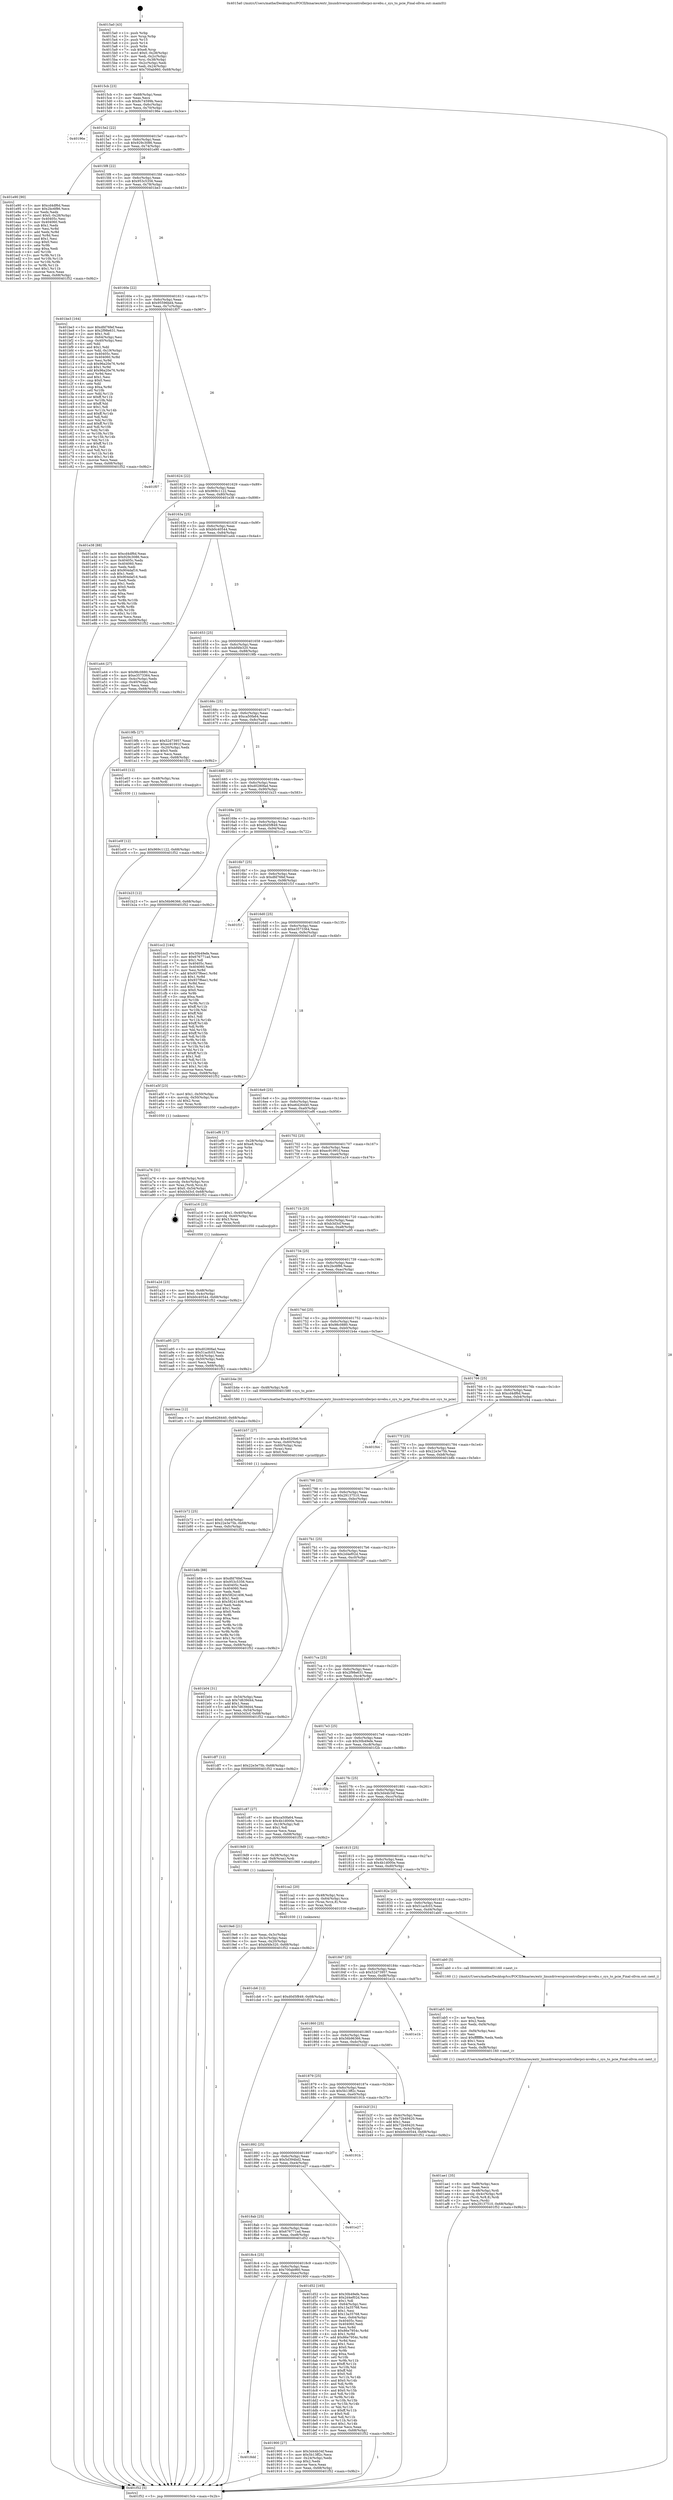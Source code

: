 digraph "0x4015a0" {
  label = "0x4015a0 (/mnt/c/Users/mathe/Desktop/tcc/POCII/binaries/extr_linuxdriverspcicontrollerpci-mvebu.c_sys_to_pcie_Final-ollvm.out::main(0))"
  labelloc = "t"
  node[shape=record]

  Entry [label="",width=0.3,height=0.3,shape=circle,fillcolor=black,style=filled]
  "0x4015cb" [label="{
     0x4015cb [23]\l
     | [instrs]\l
     &nbsp;&nbsp;0x4015cb \<+3\>: mov -0x68(%rbp),%eax\l
     &nbsp;&nbsp;0x4015ce \<+2\>: mov %eax,%ecx\l
     &nbsp;&nbsp;0x4015d0 \<+6\>: sub $0x8c74599b,%ecx\l
     &nbsp;&nbsp;0x4015d6 \<+3\>: mov %eax,-0x6c(%rbp)\l
     &nbsp;&nbsp;0x4015d9 \<+3\>: mov %ecx,-0x70(%rbp)\l
     &nbsp;&nbsp;0x4015dc \<+6\>: je 000000000040196e \<main+0x3ce\>\l
  }"]
  "0x40196e" [label="{
     0x40196e\l
  }", style=dashed]
  "0x4015e2" [label="{
     0x4015e2 [22]\l
     | [instrs]\l
     &nbsp;&nbsp;0x4015e2 \<+5\>: jmp 00000000004015e7 \<main+0x47\>\l
     &nbsp;&nbsp;0x4015e7 \<+3\>: mov -0x6c(%rbp),%eax\l
     &nbsp;&nbsp;0x4015ea \<+5\>: sub $0x929c3086,%eax\l
     &nbsp;&nbsp;0x4015ef \<+3\>: mov %eax,-0x74(%rbp)\l
     &nbsp;&nbsp;0x4015f2 \<+6\>: je 0000000000401e90 \<main+0x8f0\>\l
  }"]
  Exit [label="",width=0.3,height=0.3,shape=circle,fillcolor=black,style=filled,peripheries=2]
  "0x401e90" [label="{
     0x401e90 [90]\l
     | [instrs]\l
     &nbsp;&nbsp;0x401e90 \<+5\>: mov $0xcd4df6d,%eax\l
     &nbsp;&nbsp;0x401e95 \<+5\>: mov $0x2bc6f86,%ecx\l
     &nbsp;&nbsp;0x401e9a \<+2\>: xor %edx,%edx\l
     &nbsp;&nbsp;0x401e9c \<+7\>: movl $0x0,-0x28(%rbp)\l
     &nbsp;&nbsp;0x401ea3 \<+7\>: mov 0x40405c,%esi\l
     &nbsp;&nbsp;0x401eaa \<+7\>: mov 0x404060,%edi\l
     &nbsp;&nbsp;0x401eb1 \<+3\>: sub $0x1,%edx\l
     &nbsp;&nbsp;0x401eb4 \<+3\>: mov %esi,%r8d\l
     &nbsp;&nbsp;0x401eb7 \<+3\>: add %edx,%r8d\l
     &nbsp;&nbsp;0x401eba \<+4\>: imul %r8d,%esi\l
     &nbsp;&nbsp;0x401ebe \<+3\>: and $0x1,%esi\l
     &nbsp;&nbsp;0x401ec1 \<+3\>: cmp $0x0,%esi\l
     &nbsp;&nbsp;0x401ec4 \<+4\>: sete %r9b\l
     &nbsp;&nbsp;0x401ec8 \<+3\>: cmp $0xa,%edi\l
     &nbsp;&nbsp;0x401ecb \<+4\>: setl %r10b\l
     &nbsp;&nbsp;0x401ecf \<+3\>: mov %r9b,%r11b\l
     &nbsp;&nbsp;0x401ed2 \<+3\>: and %r10b,%r11b\l
     &nbsp;&nbsp;0x401ed5 \<+3\>: xor %r10b,%r9b\l
     &nbsp;&nbsp;0x401ed8 \<+3\>: or %r9b,%r11b\l
     &nbsp;&nbsp;0x401edb \<+4\>: test $0x1,%r11b\l
     &nbsp;&nbsp;0x401edf \<+3\>: cmovne %ecx,%eax\l
     &nbsp;&nbsp;0x401ee2 \<+3\>: mov %eax,-0x68(%rbp)\l
     &nbsp;&nbsp;0x401ee5 \<+5\>: jmp 0000000000401f52 \<main+0x9b2\>\l
  }"]
  "0x4015f8" [label="{
     0x4015f8 [22]\l
     | [instrs]\l
     &nbsp;&nbsp;0x4015f8 \<+5\>: jmp 00000000004015fd \<main+0x5d\>\l
     &nbsp;&nbsp;0x4015fd \<+3\>: mov -0x6c(%rbp),%eax\l
     &nbsp;&nbsp;0x401600 \<+5\>: sub $0x953c5356,%eax\l
     &nbsp;&nbsp;0x401605 \<+3\>: mov %eax,-0x78(%rbp)\l
     &nbsp;&nbsp;0x401608 \<+6\>: je 0000000000401be3 \<main+0x643\>\l
  }"]
  "0x401e0f" [label="{
     0x401e0f [12]\l
     | [instrs]\l
     &nbsp;&nbsp;0x401e0f \<+7\>: movl $0x969c1122,-0x68(%rbp)\l
     &nbsp;&nbsp;0x401e16 \<+5\>: jmp 0000000000401f52 \<main+0x9b2\>\l
  }"]
  "0x401be3" [label="{
     0x401be3 [164]\l
     | [instrs]\l
     &nbsp;&nbsp;0x401be3 \<+5\>: mov $0xdfd76fef,%eax\l
     &nbsp;&nbsp;0x401be8 \<+5\>: mov $0x2f98e631,%ecx\l
     &nbsp;&nbsp;0x401bed \<+2\>: mov $0x1,%dl\l
     &nbsp;&nbsp;0x401bef \<+3\>: mov -0x64(%rbp),%esi\l
     &nbsp;&nbsp;0x401bf2 \<+3\>: cmp -0x40(%rbp),%esi\l
     &nbsp;&nbsp;0x401bf5 \<+4\>: setl %dil\l
     &nbsp;&nbsp;0x401bf9 \<+4\>: and $0x1,%dil\l
     &nbsp;&nbsp;0x401bfd \<+4\>: mov %dil,-0x19(%rbp)\l
     &nbsp;&nbsp;0x401c01 \<+7\>: mov 0x40405c,%esi\l
     &nbsp;&nbsp;0x401c08 \<+8\>: mov 0x404060,%r8d\l
     &nbsp;&nbsp;0x401c10 \<+3\>: mov %esi,%r9d\l
     &nbsp;&nbsp;0x401c13 \<+7\>: sub $0x96a20e76,%r9d\l
     &nbsp;&nbsp;0x401c1a \<+4\>: sub $0x1,%r9d\l
     &nbsp;&nbsp;0x401c1e \<+7\>: add $0x96a20e76,%r9d\l
     &nbsp;&nbsp;0x401c25 \<+4\>: imul %r9d,%esi\l
     &nbsp;&nbsp;0x401c29 \<+3\>: and $0x1,%esi\l
     &nbsp;&nbsp;0x401c2c \<+3\>: cmp $0x0,%esi\l
     &nbsp;&nbsp;0x401c2f \<+4\>: sete %dil\l
     &nbsp;&nbsp;0x401c33 \<+4\>: cmp $0xa,%r8d\l
     &nbsp;&nbsp;0x401c37 \<+4\>: setl %r10b\l
     &nbsp;&nbsp;0x401c3b \<+3\>: mov %dil,%r11b\l
     &nbsp;&nbsp;0x401c3e \<+4\>: xor $0xff,%r11b\l
     &nbsp;&nbsp;0x401c42 \<+3\>: mov %r10b,%bl\l
     &nbsp;&nbsp;0x401c45 \<+3\>: xor $0xff,%bl\l
     &nbsp;&nbsp;0x401c48 \<+3\>: xor $0x1,%dl\l
     &nbsp;&nbsp;0x401c4b \<+3\>: mov %r11b,%r14b\l
     &nbsp;&nbsp;0x401c4e \<+4\>: and $0xff,%r14b\l
     &nbsp;&nbsp;0x401c52 \<+3\>: and %dl,%dil\l
     &nbsp;&nbsp;0x401c55 \<+3\>: mov %bl,%r15b\l
     &nbsp;&nbsp;0x401c58 \<+4\>: and $0xff,%r15b\l
     &nbsp;&nbsp;0x401c5c \<+3\>: and %dl,%r10b\l
     &nbsp;&nbsp;0x401c5f \<+3\>: or %dil,%r14b\l
     &nbsp;&nbsp;0x401c62 \<+3\>: or %r10b,%r15b\l
     &nbsp;&nbsp;0x401c65 \<+3\>: xor %r15b,%r14b\l
     &nbsp;&nbsp;0x401c68 \<+3\>: or %bl,%r11b\l
     &nbsp;&nbsp;0x401c6b \<+4\>: xor $0xff,%r11b\l
     &nbsp;&nbsp;0x401c6f \<+3\>: or $0x1,%dl\l
     &nbsp;&nbsp;0x401c72 \<+3\>: and %dl,%r11b\l
     &nbsp;&nbsp;0x401c75 \<+3\>: or %r11b,%r14b\l
     &nbsp;&nbsp;0x401c78 \<+4\>: test $0x1,%r14b\l
     &nbsp;&nbsp;0x401c7c \<+3\>: cmovne %ecx,%eax\l
     &nbsp;&nbsp;0x401c7f \<+3\>: mov %eax,-0x68(%rbp)\l
     &nbsp;&nbsp;0x401c82 \<+5\>: jmp 0000000000401f52 \<main+0x9b2\>\l
  }"]
  "0x40160e" [label="{
     0x40160e [22]\l
     | [instrs]\l
     &nbsp;&nbsp;0x40160e \<+5\>: jmp 0000000000401613 \<main+0x73\>\l
     &nbsp;&nbsp;0x401613 \<+3\>: mov -0x6c(%rbp),%eax\l
     &nbsp;&nbsp;0x401616 \<+5\>: sub $0x95596bd4,%eax\l
     &nbsp;&nbsp;0x40161b \<+3\>: mov %eax,-0x7c(%rbp)\l
     &nbsp;&nbsp;0x40161e \<+6\>: je 0000000000401f07 \<main+0x967\>\l
  }"]
  "0x401cb6" [label="{
     0x401cb6 [12]\l
     | [instrs]\l
     &nbsp;&nbsp;0x401cb6 \<+7\>: movl $0xd0d5f849,-0x68(%rbp)\l
     &nbsp;&nbsp;0x401cbd \<+5\>: jmp 0000000000401f52 \<main+0x9b2\>\l
  }"]
  "0x401f07" [label="{
     0x401f07\l
  }", style=dashed]
  "0x401624" [label="{
     0x401624 [22]\l
     | [instrs]\l
     &nbsp;&nbsp;0x401624 \<+5\>: jmp 0000000000401629 \<main+0x89\>\l
     &nbsp;&nbsp;0x401629 \<+3\>: mov -0x6c(%rbp),%eax\l
     &nbsp;&nbsp;0x40162c \<+5\>: sub $0x969c1122,%eax\l
     &nbsp;&nbsp;0x401631 \<+3\>: mov %eax,-0x80(%rbp)\l
     &nbsp;&nbsp;0x401634 \<+6\>: je 0000000000401e38 \<main+0x898\>\l
  }"]
  "0x401b72" [label="{
     0x401b72 [25]\l
     | [instrs]\l
     &nbsp;&nbsp;0x401b72 \<+7\>: movl $0x0,-0x64(%rbp)\l
     &nbsp;&nbsp;0x401b79 \<+7\>: movl $0x22e3e75b,-0x68(%rbp)\l
     &nbsp;&nbsp;0x401b80 \<+6\>: mov %eax,-0xfc(%rbp)\l
     &nbsp;&nbsp;0x401b86 \<+5\>: jmp 0000000000401f52 \<main+0x9b2\>\l
  }"]
  "0x401e38" [label="{
     0x401e38 [88]\l
     | [instrs]\l
     &nbsp;&nbsp;0x401e38 \<+5\>: mov $0xcd4df6d,%eax\l
     &nbsp;&nbsp;0x401e3d \<+5\>: mov $0x929c3086,%ecx\l
     &nbsp;&nbsp;0x401e42 \<+7\>: mov 0x40405c,%edx\l
     &nbsp;&nbsp;0x401e49 \<+7\>: mov 0x404060,%esi\l
     &nbsp;&nbsp;0x401e50 \<+2\>: mov %edx,%edi\l
     &nbsp;&nbsp;0x401e52 \<+6\>: add $0x904daf16,%edi\l
     &nbsp;&nbsp;0x401e58 \<+3\>: sub $0x1,%edi\l
     &nbsp;&nbsp;0x401e5b \<+6\>: sub $0x904daf16,%edi\l
     &nbsp;&nbsp;0x401e61 \<+3\>: imul %edi,%edx\l
     &nbsp;&nbsp;0x401e64 \<+3\>: and $0x1,%edx\l
     &nbsp;&nbsp;0x401e67 \<+3\>: cmp $0x0,%edx\l
     &nbsp;&nbsp;0x401e6a \<+4\>: sete %r8b\l
     &nbsp;&nbsp;0x401e6e \<+3\>: cmp $0xa,%esi\l
     &nbsp;&nbsp;0x401e71 \<+4\>: setl %r9b\l
     &nbsp;&nbsp;0x401e75 \<+3\>: mov %r8b,%r10b\l
     &nbsp;&nbsp;0x401e78 \<+3\>: and %r9b,%r10b\l
     &nbsp;&nbsp;0x401e7b \<+3\>: xor %r9b,%r8b\l
     &nbsp;&nbsp;0x401e7e \<+3\>: or %r8b,%r10b\l
     &nbsp;&nbsp;0x401e81 \<+4\>: test $0x1,%r10b\l
     &nbsp;&nbsp;0x401e85 \<+3\>: cmovne %ecx,%eax\l
     &nbsp;&nbsp;0x401e88 \<+3\>: mov %eax,-0x68(%rbp)\l
     &nbsp;&nbsp;0x401e8b \<+5\>: jmp 0000000000401f52 \<main+0x9b2\>\l
  }"]
  "0x40163a" [label="{
     0x40163a [25]\l
     | [instrs]\l
     &nbsp;&nbsp;0x40163a \<+5\>: jmp 000000000040163f \<main+0x9f\>\l
     &nbsp;&nbsp;0x40163f \<+3\>: mov -0x6c(%rbp),%eax\l
     &nbsp;&nbsp;0x401642 \<+5\>: sub $0xb0c40544,%eax\l
     &nbsp;&nbsp;0x401647 \<+6\>: mov %eax,-0x84(%rbp)\l
     &nbsp;&nbsp;0x40164d \<+6\>: je 0000000000401a44 \<main+0x4a4\>\l
  }"]
  "0x401b57" [label="{
     0x401b57 [27]\l
     | [instrs]\l
     &nbsp;&nbsp;0x401b57 \<+10\>: movabs $0x4020b6,%rdi\l
     &nbsp;&nbsp;0x401b61 \<+4\>: mov %rax,-0x60(%rbp)\l
     &nbsp;&nbsp;0x401b65 \<+4\>: mov -0x60(%rbp),%rax\l
     &nbsp;&nbsp;0x401b69 \<+2\>: mov (%rax),%esi\l
     &nbsp;&nbsp;0x401b6b \<+2\>: mov $0x0,%al\l
     &nbsp;&nbsp;0x401b6d \<+5\>: call 0000000000401040 \<printf@plt\>\l
     | [calls]\l
     &nbsp;&nbsp;0x401040 \{1\} (unknown)\l
  }"]
  "0x401a44" [label="{
     0x401a44 [27]\l
     | [instrs]\l
     &nbsp;&nbsp;0x401a44 \<+5\>: mov $0x98c0880,%eax\l
     &nbsp;&nbsp;0x401a49 \<+5\>: mov $0xe3573364,%ecx\l
     &nbsp;&nbsp;0x401a4e \<+3\>: mov -0x4c(%rbp),%edx\l
     &nbsp;&nbsp;0x401a51 \<+3\>: cmp -0x40(%rbp),%edx\l
     &nbsp;&nbsp;0x401a54 \<+3\>: cmovl %ecx,%eax\l
     &nbsp;&nbsp;0x401a57 \<+3\>: mov %eax,-0x68(%rbp)\l
     &nbsp;&nbsp;0x401a5a \<+5\>: jmp 0000000000401f52 \<main+0x9b2\>\l
  }"]
  "0x401653" [label="{
     0x401653 [25]\l
     | [instrs]\l
     &nbsp;&nbsp;0x401653 \<+5\>: jmp 0000000000401658 \<main+0xb8\>\l
     &nbsp;&nbsp;0x401658 \<+3\>: mov -0x6c(%rbp),%eax\l
     &nbsp;&nbsp;0x40165b \<+5\>: sub $0xbf4fe320,%eax\l
     &nbsp;&nbsp;0x401660 \<+6\>: mov %eax,-0x88(%rbp)\l
     &nbsp;&nbsp;0x401666 \<+6\>: je 00000000004019fb \<main+0x45b\>\l
  }"]
  "0x401ae1" [label="{
     0x401ae1 [35]\l
     | [instrs]\l
     &nbsp;&nbsp;0x401ae1 \<+6\>: mov -0xf8(%rbp),%ecx\l
     &nbsp;&nbsp;0x401ae7 \<+3\>: imul %eax,%ecx\l
     &nbsp;&nbsp;0x401aea \<+4\>: mov -0x48(%rbp),%rdi\l
     &nbsp;&nbsp;0x401aee \<+4\>: movslq -0x4c(%rbp),%r8\l
     &nbsp;&nbsp;0x401af2 \<+4\>: mov (%rdi,%r8,8),%rdi\l
     &nbsp;&nbsp;0x401af6 \<+2\>: mov %ecx,(%rdi)\l
     &nbsp;&nbsp;0x401af8 \<+7\>: movl $0x29137510,-0x68(%rbp)\l
     &nbsp;&nbsp;0x401aff \<+5\>: jmp 0000000000401f52 \<main+0x9b2\>\l
  }"]
  "0x4019fb" [label="{
     0x4019fb [27]\l
     | [instrs]\l
     &nbsp;&nbsp;0x4019fb \<+5\>: mov $0x52d73957,%eax\l
     &nbsp;&nbsp;0x401a00 \<+5\>: mov $0xec91991f,%ecx\l
     &nbsp;&nbsp;0x401a05 \<+3\>: mov -0x20(%rbp),%edx\l
     &nbsp;&nbsp;0x401a08 \<+3\>: cmp $0x0,%edx\l
     &nbsp;&nbsp;0x401a0b \<+3\>: cmove %ecx,%eax\l
     &nbsp;&nbsp;0x401a0e \<+3\>: mov %eax,-0x68(%rbp)\l
     &nbsp;&nbsp;0x401a11 \<+5\>: jmp 0000000000401f52 \<main+0x9b2\>\l
  }"]
  "0x40166c" [label="{
     0x40166c [25]\l
     | [instrs]\l
     &nbsp;&nbsp;0x40166c \<+5\>: jmp 0000000000401671 \<main+0xd1\>\l
     &nbsp;&nbsp;0x401671 \<+3\>: mov -0x6c(%rbp),%eax\l
     &nbsp;&nbsp;0x401674 \<+5\>: sub $0xca50fa64,%eax\l
     &nbsp;&nbsp;0x401679 \<+6\>: mov %eax,-0x8c(%rbp)\l
     &nbsp;&nbsp;0x40167f \<+6\>: je 0000000000401e03 \<main+0x863\>\l
  }"]
  "0x401ab5" [label="{
     0x401ab5 [44]\l
     | [instrs]\l
     &nbsp;&nbsp;0x401ab5 \<+2\>: xor %ecx,%ecx\l
     &nbsp;&nbsp;0x401ab7 \<+5\>: mov $0x2,%edx\l
     &nbsp;&nbsp;0x401abc \<+6\>: mov %edx,-0xf4(%rbp)\l
     &nbsp;&nbsp;0x401ac2 \<+1\>: cltd\l
     &nbsp;&nbsp;0x401ac3 \<+6\>: mov -0xf4(%rbp),%esi\l
     &nbsp;&nbsp;0x401ac9 \<+2\>: idiv %esi\l
     &nbsp;&nbsp;0x401acb \<+6\>: imul $0xfffffffe,%edx,%edx\l
     &nbsp;&nbsp;0x401ad1 \<+3\>: sub $0x1,%ecx\l
     &nbsp;&nbsp;0x401ad4 \<+2\>: sub %ecx,%edx\l
     &nbsp;&nbsp;0x401ad6 \<+6\>: mov %edx,-0xf8(%rbp)\l
     &nbsp;&nbsp;0x401adc \<+5\>: call 0000000000401160 \<next_i\>\l
     | [calls]\l
     &nbsp;&nbsp;0x401160 \{1\} (/mnt/c/Users/mathe/Desktop/tcc/POCII/binaries/extr_linuxdriverspcicontrollerpci-mvebu.c_sys_to_pcie_Final-ollvm.out::next_i)\l
  }"]
  "0x401e03" [label="{
     0x401e03 [12]\l
     | [instrs]\l
     &nbsp;&nbsp;0x401e03 \<+4\>: mov -0x48(%rbp),%rax\l
     &nbsp;&nbsp;0x401e07 \<+3\>: mov %rax,%rdi\l
     &nbsp;&nbsp;0x401e0a \<+5\>: call 0000000000401030 \<free@plt\>\l
     | [calls]\l
     &nbsp;&nbsp;0x401030 \{1\} (unknown)\l
  }"]
  "0x401685" [label="{
     0x401685 [25]\l
     | [instrs]\l
     &nbsp;&nbsp;0x401685 \<+5\>: jmp 000000000040168a \<main+0xea\>\l
     &nbsp;&nbsp;0x40168a \<+3\>: mov -0x6c(%rbp),%eax\l
     &nbsp;&nbsp;0x40168d \<+5\>: sub $0xd0280fad,%eax\l
     &nbsp;&nbsp;0x401692 \<+6\>: mov %eax,-0x90(%rbp)\l
     &nbsp;&nbsp;0x401698 \<+6\>: je 0000000000401b23 \<main+0x583\>\l
  }"]
  "0x401a76" [label="{
     0x401a76 [31]\l
     | [instrs]\l
     &nbsp;&nbsp;0x401a76 \<+4\>: mov -0x48(%rbp),%rdi\l
     &nbsp;&nbsp;0x401a7a \<+4\>: movslq -0x4c(%rbp),%rcx\l
     &nbsp;&nbsp;0x401a7e \<+4\>: mov %rax,(%rdi,%rcx,8)\l
     &nbsp;&nbsp;0x401a82 \<+7\>: movl $0x0,-0x54(%rbp)\l
     &nbsp;&nbsp;0x401a89 \<+7\>: movl $0xb3d3cf,-0x68(%rbp)\l
     &nbsp;&nbsp;0x401a90 \<+5\>: jmp 0000000000401f52 \<main+0x9b2\>\l
  }"]
  "0x401b23" [label="{
     0x401b23 [12]\l
     | [instrs]\l
     &nbsp;&nbsp;0x401b23 \<+7\>: movl $0x56b96366,-0x68(%rbp)\l
     &nbsp;&nbsp;0x401b2a \<+5\>: jmp 0000000000401f52 \<main+0x9b2\>\l
  }"]
  "0x40169e" [label="{
     0x40169e [25]\l
     | [instrs]\l
     &nbsp;&nbsp;0x40169e \<+5\>: jmp 00000000004016a3 \<main+0x103\>\l
     &nbsp;&nbsp;0x4016a3 \<+3\>: mov -0x6c(%rbp),%eax\l
     &nbsp;&nbsp;0x4016a6 \<+5\>: sub $0xd0d5f849,%eax\l
     &nbsp;&nbsp;0x4016ab \<+6\>: mov %eax,-0x94(%rbp)\l
     &nbsp;&nbsp;0x4016b1 \<+6\>: je 0000000000401cc2 \<main+0x722\>\l
  }"]
  "0x401a2d" [label="{
     0x401a2d [23]\l
     | [instrs]\l
     &nbsp;&nbsp;0x401a2d \<+4\>: mov %rax,-0x48(%rbp)\l
     &nbsp;&nbsp;0x401a31 \<+7\>: movl $0x0,-0x4c(%rbp)\l
     &nbsp;&nbsp;0x401a38 \<+7\>: movl $0xb0c40544,-0x68(%rbp)\l
     &nbsp;&nbsp;0x401a3f \<+5\>: jmp 0000000000401f52 \<main+0x9b2\>\l
  }"]
  "0x401cc2" [label="{
     0x401cc2 [144]\l
     | [instrs]\l
     &nbsp;&nbsp;0x401cc2 \<+5\>: mov $0x30b49efe,%eax\l
     &nbsp;&nbsp;0x401cc7 \<+5\>: mov $0x676771ad,%ecx\l
     &nbsp;&nbsp;0x401ccc \<+2\>: mov $0x1,%dl\l
     &nbsp;&nbsp;0x401cce \<+7\>: mov 0x40405c,%esi\l
     &nbsp;&nbsp;0x401cd5 \<+7\>: mov 0x404060,%edi\l
     &nbsp;&nbsp;0x401cdc \<+3\>: mov %esi,%r8d\l
     &nbsp;&nbsp;0x401cdf \<+7\>: add $0x937f6ee1,%r8d\l
     &nbsp;&nbsp;0x401ce6 \<+4\>: sub $0x1,%r8d\l
     &nbsp;&nbsp;0x401cea \<+7\>: sub $0x937f6ee1,%r8d\l
     &nbsp;&nbsp;0x401cf1 \<+4\>: imul %r8d,%esi\l
     &nbsp;&nbsp;0x401cf5 \<+3\>: and $0x1,%esi\l
     &nbsp;&nbsp;0x401cf8 \<+3\>: cmp $0x0,%esi\l
     &nbsp;&nbsp;0x401cfb \<+4\>: sete %r9b\l
     &nbsp;&nbsp;0x401cff \<+3\>: cmp $0xa,%edi\l
     &nbsp;&nbsp;0x401d02 \<+4\>: setl %r10b\l
     &nbsp;&nbsp;0x401d06 \<+3\>: mov %r9b,%r11b\l
     &nbsp;&nbsp;0x401d09 \<+4\>: xor $0xff,%r11b\l
     &nbsp;&nbsp;0x401d0d \<+3\>: mov %r10b,%bl\l
     &nbsp;&nbsp;0x401d10 \<+3\>: xor $0xff,%bl\l
     &nbsp;&nbsp;0x401d13 \<+3\>: xor $0x1,%dl\l
     &nbsp;&nbsp;0x401d16 \<+3\>: mov %r11b,%r14b\l
     &nbsp;&nbsp;0x401d19 \<+4\>: and $0xff,%r14b\l
     &nbsp;&nbsp;0x401d1d \<+3\>: and %dl,%r9b\l
     &nbsp;&nbsp;0x401d20 \<+3\>: mov %bl,%r15b\l
     &nbsp;&nbsp;0x401d23 \<+4\>: and $0xff,%r15b\l
     &nbsp;&nbsp;0x401d27 \<+3\>: and %dl,%r10b\l
     &nbsp;&nbsp;0x401d2a \<+3\>: or %r9b,%r14b\l
     &nbsp;&nbsp;0x401d2d \<+3\>: or %r10b,%r15b\l
     &nbsp;&nbsp;0x401d30 \<+3\>: xor %r15b,%r14b\l
     &nbsp;&nbsp;0x401d33 \<+3\>: or %bl,%r11b\l
     &nbsp;&nbsp;0x401d36 \<+4\>: xor $0xff,%r11b\l
     &nbsp;&nbsp;0x401d3a \<+3\>: or $0x1,%dl\l
     &nbsp;&nbsp;0x401d3d \<+3\>: and %dl,%r11b\l
     &nbsp;&nbsp;0x401d40 \<+3\>: or %r11b,%r14b\l
     &nbsp;&nbsp;0x401d43 \<+4\>: test $0x1,%r14b\l
     &nbsp;&nbsp;0x401d47 \<+3\>: cmovne %ecx,%eax\l
     &nbsp;&nbsp;0x401d4a \<+3\>: mov %eax,-0x68(%rbp)\l
     &nbsp;&nbsp;0x401d4d \<+5\>: jmp 0000000000401f52 \<main+0x9b2\>\l
  }"]
  "0x4016b7" [label="{
     0x4016b7 [25]\l
     | [instrs]\l
     &nbsp;&nbsp;0x4016b7 \<+5\>: jmp 00000000004016bc \<main+0x11c\>\l
     &nbsp;&nbsp;0x4016bc \<+3\>: mov -0x6c(%rbp),%eax\l
     &nbsp;&nbsp;0x4016bf \<+5\>: sub $0xdfd76fef,%eax\l
     &nbsp;&nbsp;0x4016c4 \<+6\>: mov %eax,-0x98(%rbp)\l
     &nbsp;&nbsp;0x4016ca \<+6\>: je 0000000000401f1f \<main+0x97f\>\l
  }"]
  "0x4019e6" [label="{
     0x4019e6 [21]\l
     | [instrs]\l
     &nbsp;&nbsp;0x4019e6 \<+3\>: mov %eax,-0x3c(%rbp)\l
     &nbsp;&nbsp;0x4019e9 \<+3\>: mov -0x3c(%rbp),%eax\l
     &nbsp;&nbsp;0x4019ec \<+3\>: mov %eax,-0x20(%rbp)\l
     &nbsp;&nbsp;0x4019ef \<+7\>: movl $0xbf4fe320,-0x68(%rbp)\l
     &nbsp;&nbsp;0x4019f6 \<+5\>: jmp 0000000000401f52 \<main+0x9b2\>\l
  }"]
  "0x401f1f" [label="{
     0x401f1f\l
  }", style=dashed]
  "0x4016d0" [label="{
     0x4016d0 [25]\l
     | [instrs]\l
     &nbsp;&nbsp;0x4016d0 \<+5\>: jmp 00000000004016d5 \<main+0x135\>\l
     &nbsp;&nbsp;0x4016d5 \<+3\>: mov -0x6c(%rbp),%eax\l
     &nbsp;&nbsp;0x4016d8 \<+5\>: sub $0xe3573364,%eax\l
     &nbsp;&nbsp;0x4016dd \<+6\>: mov %eax,-0x9c(%rbp)\l
     &nbsp;&nbsp;0x4016e3 \<+6\>: je 0000000000401a5f \<main+0x4bf\>\l
  }"]
  "0x4015a0" [label="{
     0x4015a0 [43]\l
     | [instrs]\l
     &nbsp;&nbsp;0x4015a0 \<+1\>: push %rbp\l
     &nbsp;&nbsp;0x4015a1 \<+3\>: mov %rsp,%rbp\l
     &nbsp;&nbsp;0x4015a4 \<+2\>: push %r15\l
     &nbsp;&nbsp;0x4015a6 \<+2\>: push %r14\l
     &nbsp;&nbsp;0x4015a8 \<+1\>: push %rbx\l
     &nbsp;&nbsp;0x4015a9 \<+7\>: sub $0xe8,%rsp\l
     &nbsp;&nbsp;0x4015b0 \<+7\>: movl $0x0,-0x28(%rbp)\l
     &nbsp;&nbsp;0x4015b7 \<+3\>: mov %edi,-0x2c(%rbp)\l
     &nbsp;&nbsp;0x4015ba \<+4\>: mov %rsi,-0x38(%rbp)\l
     &nbsp;&nbsp;0x4015be \<+3\>: mov -0x2c(%rbp),%edi\l
     &nbsp;&nbsp;0x4015c1 \<+3\>: mov %edi,-0x24(%rbp)\l
     &nbsp;&nbsp;0x4015c4 \<+7\>: movl $0x700ab960,-0x68(%rbp)\l
  }"]
  "0x401a5f" [label="{
     0x401a5f [23]\l
     | [instrs]\l
     &nbsp;&nbsp;0x401a5f \<+7\>: movl $0x1,-0x50(%rbp)\l
     &nbsp;&nbsp;0x401a66 \<+4\>: movslq -0x50(%rbp),%rax\l
     &nbsp;&nbsp;0x401a6a \<+4\>: shl $0x2,%rax\l
     &nbsp;&nbsp;0x401a6e \<+3\>: mov %rax,%rdi\l
     &nbsp;&nbsp;0x401a71 \<+5\>: call 0000000000401050 \<malloc@plt\>\l
     | [calls]\l
     &nbsp;&nbsp;0x401050 \{1\} (unknown)\l
  }"]
  "0x4016e9" [label="{
     0x4016e9 [25]\l
     | [instrs]\l
     &nbsp;&nbsp;0x4016e9 \<+5\>: jmp 00000000004016ee \<main+0x14e\>\l
     &nbsp;&nbsp;0x4016ee \<+3\>: mov -0x6c(%rbp),%eax\l
     &nbsp;&nbsp;0x4016f1 \<+5\>: sub $0xe6426440,%eax\l
     &nbsp;&nbsp;0x4016f6 \<+6\>: mov %eax,-0xa0(%rbp)\l
     &nbsp;&nbsp;0x4016fc \<+6\>: je 0000000000401ef6 \<main+0x956\>\l
  }"]
  "0x401f52" [label="{
     0x401f52 [5]\l
     | [instrs]\l
     &nbsp;&nbsp;0x401f52 \<+5\>: jmp 00000000004015cb \<main+0x2b\>\l
  }"]
  "0x401ef6" [label="{
     0x401ef6 [17]\l
     | [instrs]\l
     &nbsp;&nbsp;0x401ef6 \<+3\>: mov -0x28(%rbp),%eax\l
     &nbsp;&nbsp;0x401ef9 \<+7\>: add $0xe8,%rsp\l
     &nbsp;&nbsp;0x401f00 \<+1\>: pop %rbx\l
     &nbsp;&nbsp;0x401f01 \<+2\>: pop %r14\l
     &nbsp;&nbsp;0x401f03 \<+2\>: pop %r15\l
     &nbsp;&nbsp;0x401f05 \<+1\>: pop %rbp\l
     &nbsp;&nbsp;0x401f06 \<+1\>: ret\l
  }"]
  "0x401702" [label="{
     0x401702 [25]\l
     | [instrs]\l
     &nbsp;&nbsp;0x401702 \<+5\>: jmp 0000000000401707 \<main+0x167\>\l
     &nbsp;&nbsp;0x401707 \<+3\>: mov -0x6c(%rbp),%eax\l
     &nbsp;&nbsp;0x40170a \<+5\>: sub $0xec91991f,%eax\l
     &nbsp;&nbsp;0x40170f \<+6\>: mov %eax,-0xa4(%rbp)\l
     &nbsp;&nbsp;0x401715 \<+6\>: je 0000000000401a16 \<main+0x476\>\l
  }"]
  "0x4018dd" [label="{
     0x4018dd\l
  }", style=dashed]
  "0x401a16" [label="{
     0x401a16 [23]\l
     | [instrs]\l
     &nbsp;&nbsp;0x401a16 \<+7\>: movl $0x1,-0x40(%rbp)\l
     &nbsp;&nbsp;0x401a1d \<+4\>: movslq -0x40(%rbp),%rax\l
     &nbsp;&nbsp;0x401a21 \<+4\>: shl $0x3,%rax\l
     &nbsp;&nbsp;0x401a25 \<+3\>: mov %rax,%rdi\l
     &nbsp;&nbsp;0x401a28 \<+5\>: call 0000000000401050 \<malloc@plt\>\l
     | [calls]\l
     &nbsp;&nbsp;0x401050 \{1\} (unknown)\l
  }"]
  "0x40171b" [label="{
     0x40171b [25]\l
     | [instrs]\l
     &nbsp;&nbsp;0x40171b \<+5\>: jmp 0000000000401720 \<main+0x180\>\l
     &nbsp;&nbsp;0x401720 \<+3\>: mov -0x6c(%rbp),%eax\l
     &nbsp;&nbsp;0x401723 \<+5\>: sub $0xb3d3cf,%eax\l
     &nbsp;&nbsp;0x401728 \<+6\>: mov %eax,-0xa8(%rbp)\l
     &nbsp;&nbsp;0x40172e \<+6\>: je 0000000000401a95 \<main+0x4f5\>\l
  }"]
  "0x401900" [label="{
     0x401900 [27]\l
     | [instrs]\l
     &nbsp;&nbsp;0x401900 \<+5\>: mov $0x3d44b34f,%eax\l
     &nbsp;&nbsp;0x401905 \<+5\>: mov $0x5b13ff2c,%ecx\l
     &nbsp;&nbsp;0x40190a \<+3\>: mov -0x24(%rbp),%edx\l
     &nbsp;&nbsp;0x40190d \<+3\>: cmp $0x2,%edx\l
     &nbsp;&nbsp;0x401910 \<+3\>: cmovne %ecx,%eax\l
     &nbsp;&nbsp;0x401913 \<+3\>: mov %eax,-0x68(%rbp)\l
     &nbsp;&nbsp;0x401916 \<+5\>: jmp 0000000000401f52 \<main+0x9b2\>\l
  }"]
  "0x401a95" [label="{
     0x401a95 [27]\l
     | [instrs]\l
     &nbsp;&nbsp;0x401a95 \<+5\>: mov $0xd0280fad,%eax\l
     &nbsp;&nbsp;0x401a9a \<+5\>: mov $0x51acfc03,%ecx\l
     &nbsp;&nbsp;0x401a9f \<+3\>: mov -0x54(%rbp),%edx\l
     &nbsp;&nbsp;0x401aa2 \<+3\>: cmp -0x50(%rbp),%edx\l
     &nbsp;&nbsp;0x401aa5 \<+3\>: cmovl %ecx,%eax\l
     &nbsp;&nbsp;0x401aa8 \<+3\>: mov %eax,-0x68(%rbp)\l
     &nbsp;&nbsp;0x401aab \<+5\>: jmp 0000000000401f52 \<main+0x9b2\>\l
  }"]
  "0x401734" [label="{
     0x401734 [25]\l
     | [instrs]\l
     &nbsp;&nbsp;0x401734 \<+5\>: jmp 0000000000401739 \<main+0x199\>\l
     &nbsp;&nbsp;0x401739 \<+3\>: mov -0x6c(%rbp),%eax\l
     &nbsp;&nbsp;0x40173c \<+5\>: sub $0x2bc6f86,%eax\l
     &nbsp;&nbsp;0x401741 \<+6\>: mov %eax,-0xac(%rbp)\l
     &nbsp;&nbsp;0x401747 \<+6\>: je 0000000000401eea \<main+0x94a\>\l
  }"]
  "0x4018c4" [label="{
     0x4018c4 [25]\l
     | [instrs]\l
     &nbsp;&nbsp;0x4018c4 \<+5\>: jmp 00000000004018c9 \<main+0x329\>\l
     &nbsp;&nbsp;0x4018c9 \<+3\>: mov -0x6c(%rbp),%eax\l
     &nbsp;&nbsp;0x4018cc \<+5\>: sub $0x700ab960,%eax\l
     &nbsp;&nbsp;0x4018d1 \<+6\>: mov %eax,-0xec(%rbp)\l
     &nbsp;&nbsp;0x4018d7 \<+6\>: je 0000000000401900 \<main+0x360\>\l
  }"]
  "0x401eea" [label="{
     0x401eea [12]\l
     | [instrs]\l
     &nbsp;&nbsp;0x401eea \<+7\>: movl $0xe6426440,-0x68(%rbp)\l
     &nbsp;&nbsp;0x401ef1 \<+5\>: jmp 0000000000401f52 \<main+0x9b2\>\l
  }"]
  "0x40174d" [label="{
     0x40174d [25]\l
     | [instrs]\l
     &nbsp;&nbsp;0x40174d \<+5\>: jmp 0000000000401752 \<main+0x1b2\>\l
     &nbsp;&nbsp;0x401752 \<+3\>: mov -0x6c(%rbp),%eax\l
     &nbsp;&nbsp;0x401755 \<+5\>: sub $0x98c0880,%eax\l
     &nbsp;&nbsp;0x40175a \<+6\>: mov %eax,-0xb0(%rbp)\l
     &nbsp;&nbsp;0x401760 \<+6\>: je 0000000000401b4e \<main+0x5ae\>\l
  }"]
  "0x401d52" [label="{
     0x401d52 [165]\l
     | [instrs]\l
     &nbsp;&nbsp;0x401d52 \<+5\>: mov $0x30b49efe,%eax\l
     &nbsp;&nbsp;0x401d57 \<+5\>: mov $0x2d4ef02d,%ecx\l
     &nbsp;&nbsp;0x401d5c \<+2\>: mov $0x1,%dl\l
     &nbsp;&nbsp;0x401d5e \<+3\>: mov -0x64(%rbp),%esi\l
     &nbsp;&nbsp;0x401d61 \<+6\>: sub $0x13a35768,%esi\l
     &nbsp;&nbsp;0x401d67 \<+3\>: add $0x1,%esi\l
     &nbsp;&nbsp;0x401d6a \<+6\>: add $0x13a35768,%esi\l
     &nbsp;&nbsp;0x401d70 \<+3\>: mov %esi,-0x64(%rbp)\l
     &nbsp;&nbsp;0x401d73 \<+7\>: mov 0x40405c,%esi\l
     &nbsp;&nbsp;0x401d7a \<+7\>: mov 0x404060,%edi\l
     &nbsp;&nbsp;0x401d81 \<+3\>: mov %esi,%r8d\l
     &nbsp;&nbsp;0x401d84 \<+7\>: sub $0x86e7954c,%r8d\l
     &nbsp;&nbsp;0x401d8b \<+4\>: sub $0x1,%r8d\l
     &nbsp;&nbsp;0x401d8f \<+7\>: add $0x86e7954c,%r8d\l
     &nbsp;&nbsp;0x401d96 \<+4\>: imul %r8d,%esi\l
     &nbsp;&nbsp;0x401d9a \<+3\>: and $0x1,%esi\l
     &nbsp;&nbsp;0x401d9d \<+3\>: cmp $0x0,%esi\l
     &nbsp;&nbsp;0x401da0 \<+4\>: sete %r9b\l
     &nbsp;&nbsp;0x401da4 \<+3\>: cmp $0xa,%edi\l
     &nbsp;&nbsp;0x401da7 \<+4\>: setl %r10b\l
     &nbsp;&nbsp;0x401dab \<+3\>: mov %r9b,%r11b\l
     &nbsp;&nbsp;0x401dae \<+4\>: xor $0xff,%r11b\l
     &nbsp;&nbsp;0x401db2 \<+3\>: mov %r10b,%bl\l
     &nbsp;&nbsp;0x401db5 \<+3\>: xor $0xff,%bl\l
     &nbsp;&nbsp;0x401db8 \<+3\>: xor $0x0,%dl\l
     &nbsp;&nbsp;0x401dbb \<+3\>: mov %r11b,%r14b\l
     &nbsp;&nbsp;0x401dbe \<+4\>: and $0x0,%r14b\l
     &nbsp;&nbsp;0x401dc2 \<+3\>: and %dl,%r9b\l
     &nbsp;&nbsp;0x401dc5 \<+3\>: mov %bl,%r15b\l
     &nbsp;&nbsp;0x401dc8 \<+4\>: and $0x0,%r15b\l
     &nbsp;&nbsp;0x401dcc \<+3\>: and %dl,%r10b\l
     &nbsp;&nbsp;0x401dcf \<+3\>: or %r9b,%r14b\l
     &nbsp;&nbsp;0x401dd2 \<+3\>: or %r10b,%r15b\l
     &nbsp;&nbsp;0x401dd5 \<+3\>: xor %r15b,%r14b\l
     &nbsp;&nbsp;0x401dd8 \<+3\>: or %bl,%r11b\l
     &nbsp;&nbsp;0x401ddb \<+4\>: xor $0xff,%r11b\l
     &nbsp;&nbsp;0x401ddf \<+3\>: or $0x0,%dl\l
     &nbsp;&nbsp;0x401de2 \<+3\>: and %dl,%r11b\l
     &nbsp;&nbsp;0x401de5 \<+3\>: or %r11b,%r14b\l
     &nbsp;&nbsp;0x401de8 \<+4\>: test $0x1,%r14b\l
     &nbsp;&nbsp;0x401dec \<+3\>: cmovne %ecx,%eax\l
     &nbsp;&nbsp;0x401def \<+3\>: mov %eax,-0x68(%rbp)\l
     &nbsp;&nbsp;0x401df2 \<+5\>: jmp 0000000000401f52 \<main+0x9b2\>\l
  }"]
  "0x401b4e" [label="{
     0x401b4e [9]\l
     | [instrs]\l
     &nbsp;&nbsp;0x401b4e \<+4\>: mov -0x48(%rbp),%rdi\l
     &nbsp;&nbsp;0x401b52 \<+5\>: call 0000000000401580 \<sys_to_pcie\>\l
     | [calls]\l
     &nbsp;&nbsp;0x401580 \{1\} (/mnt/c/Users/mathe/Desktop/tcc/POCII/binaries/extr_linuxdriverspcicontrollerpci-mvebu.c_sys_to_pcie_Final-ollvm.out::sys_to_pcie)\l
  }"]
  "0x401766" [label="{
     0x401766 [25]\l
     | [instrs]\l
     &nbsp;&nbsp;0x401766 \<+5\>: jmp 000000000040176b \<main+0x1cb\>\l
     &nbsp;&nbsp;0x40176b \<+3\>: mov -0x6c(%rbp),%eax\l
     &nbsp;&nbsp;0x40176e \<+5\>: sub $0xcd4df6d,%eax\l
     &nbsp;&nbsp;0x401773 \<+6\>: mov %eax,-0xb4(%rbp)\l
     &nbsp;&nbsp;0x401779 \<+6\>: je 0000000000401f44 \<main+0x9a4\>\l
  }"]
  "0x4018ab" [label="{
     0x4018ab [25]\l
     | [instrs]\l
     &nbsp;&nbsp;0x4018ab \<+5\>: jmp 00000000004018b0 \<main+0x310\>\l
     &nbsp;&nbsp;0x4018b0 \<+3\>: mov -0x6c(%rbp),%eax\l
     &nbsp;&nbsp;0x4018b3 \<+5\>: sub $0x676771ad,%eax\l
     &nbsp;&nbsp;0x4018b8 \<+6\>: mov %eax,-0xe8(%rbp)\l
     &nbsp;&nbsp;0x4018be \<+6\>: je 0000000000401d52 \<main+0x7b2\>\l
  }"]
  "0x401f44" [label="{
     0x401f44\l
  }", style=dashed]
  "0x40177f" [label="{
     0x40177f [25]\l
     | [instrs]\l
     &nbsp;&nbsp;0x40177f \<+5\>: jmp 0000000000401784 \<main+0x1e4\>\l
     &nbsp;&nbsp;0x401784 \<+3\>: mov -0x6c(%rbp),%eax\l
     &nbsp;&nbsp;0x401787 \<+5\>: sub $0x22e3e75b,%eax\l
     &nbsp;&nbsp;0x40178c \<+6\>: mov %eax,-0xb8(%rbp)\l
     &nbsp;&nbsp;0x401792 \<+6\>: je 0000000000401b8b \<main+0x5eb\>\l
  }"]
  "0x401e27" [label="{
     0x401e27\l
  }", style=dashed]
  "0x401b8b" [label="{
     0x401b8b [88]\l
     | [instrs]\l
     &nbsp;&nbsp;0x401b8b \<+5\>: mov $0xdfd76fef,%eax\l
     &nbsp;&nbsp;0x401b90 \<+5\>: mov $0x953c5356,%ecx\l
     &nbsp;&nbsp;0x401b95 \<+7\>: mov 0x40405c,%edx\l
     &nbsp;&nbsp;0x401b9c \<+7\>: mov 0x404060,%esi\l
     &nbsp;&nbsp;0x401ba3 \<+2\>: mov %edx,%edi\l
     &nbsp;&nbsp;0x401ba5 \<+6\>: add $0x58241406,%edi\l
     &nbsp;&nbsp;0x401bab \<+3\>: sub $0x1,%edi\l
     &nbsp;&nbsp;0x401bae \<+6\>: sub $0x58241406,%edi\l
     &nbsp;&nbsp;0x401bb4 \<+3\>: imul %edi,%edx\l
     &nbsp;&nbsp;0x401bb7 \<+3\>: and $0x1,%edx\l
     &nbsp;&nbsp;0x401bba \<+3\>: cmp $0x0,%edx\l
     &nbsp;&nbsp;0x401bbd \<+4\>: sete %r8b\l
     &nbsp;&nbsp;0x401bc1 \<+3\>: cmp $0xa,%esi\l
     &nbsp;&nbsp;0x401bc4 \<+4\>: setl %r9b\l
     &nbsp;&nbsp;0x401bc8 \<+3\>: mov %r8b,%r10b\l
     &nbsp;&nbsp;0x401bcb \<+3\>: and %r9b,%r10b\l
     &nbsp;&nbsp;0x401bce \<+3\>: xor %r9b,%r8b\l
     &nbsp;&nbsp;0x401bd1 \<+3\>: or %r8b,%r10b\l
     &nbsp;&nbsp;0x401bd4 \<+4\>: test $0x1,%r10b\l
     &nbsp;&nbsp;0x401bd8 \<+3\>: cmovne %ecx,%eax\l
     &nbsp;&nbsp;0x401bdb \<+3\>: mov %eax,-0x68(%rbp)\l
     &nbsp;&nbsp;0x401bde \<+5\>: jmp 0000000000401f52 \<main+0x9b2\>\l
  }"]
  "0x401798" [label="{
     0x401798 [25]\l
     | [instrs]\l
     &nbsp;&nbsp;0x401798 \<+5\>: jmp 000000000040179d \<main+0x1fd\>\l
     &nbsp;&nbsp;0x40179d \<+3\>: mov -0x6c(%rbp),%eax\l
     &nbsp;&nbsp;0x4017a0 \<+5\>: sub $0x29137510,%eax\l
     &nbsp;&nbsp;0x4017a5 \<+6\>: mov %eax,-0xbc(%rbp)\l
     &nbsp;&nbsp;0x4017ab \<+6\>: je 0000000000401b04 \<main+0x564\>\l
  }"]
  "0x401892" [label="{
     0x401892 [25]\l
     | [instrs]\l
     &nbsp;&nbsp;0x401892 \<+5\>: jmp 0000000000401897 \<main+0x2f7\>\l
     &nbsp;&nbsp;0x401897 \<+3\>: mov -0x6c(%rbp),%eax\l
     &nbsp;&nbsp;0x40189a \<+5\>: sub $0x5d394bd2,%eax\l
     &nbsp;&nbsp;0x40189f \<+6\>: mov %eax,-0xe4(%rbp)\l
     &nbsp;&nbsp;0x4018a5 \<+6\>: je 0000000000401e27 \<main+0x887\>\l
  }"]
  "0x401b04" [label="{
     0x401b04 [31]\l
     | [instrs]\l
     &nbsp;&nbsp;0x401b04 \<+3\>: mov -0x54(%rbp),%eax\l
     &nbsp;&nbsp;0x401b07 \<+5\>: sub $0x7d639d44,%eax\l
     &nbsp;&nbsp;0x401b0c \<+3\>: add $0x1,%eax\l
     &nbsp;&nbsp;0x401b0f \<+5\>: add $0x7d639d44,%eax\l
     &nbsp;&nbsp;0x401b14 \<+3\>: mov %eax,-0x54(%rbp)\l
     &nbsp;&nbsp;0x401b17 \<+7\>: movl $0xb3d3cf,-0x68(%rbp)\l
     &nbsp;&nbsp;0x401b1e \<+5\>: jmp 0000000000401f52 \<main+0x9b2\>\l
  }"]
  "0x4017b1" [label="{
     0x4017b1 [25]\l
     | [instrs]\l
     &nbsp;&nbsp;0x4017b1 \<+5\>: jmp 00000000004017b6 \<main+0x216\>\l
     &nbsp;&nbsp;0x4017b6 \<+3\>: mov -0x6c(%rbp),%eax\l
     &nbsp;&nbsp;0x4017b9 \<+5\>: sub $0x2d4ef02d,%eax\l
     &nbsp;&nbsp;0x4017be \<+6\>: mov %eax,-0xc0(%rbp)\l
     &nbsp;&nbsp;0x4017c4 \<+6\>: je 0000000000401df7 \<main+0x857\>\l
  }"]
  "0x40191b" [label="{
     0x40191b\l
  }", style=dashed]
  "0x401df7" [label="{
     0x401df7 [12]\l
     | [instrs]\l
     &nbsp;&nbsp;0x401df7 \<+7\>: movl $0x22e3e75b,-0x68(%rbp)\l
     &nbsp;&nbsp;0x401dfe \<+5\>: jmp 0000000000401f52 \<main+0x9b2\>\l
  }"]
  "0x4017ca" [label="{
     0x4017ca [25]\l
     | [instrs]\l
     &nbsp;&nbsp;0x4017ca \<+5\>: jmp 00000000004017cf \<main+0x22f\>\l
     &nbsp;&nbsp;0x4017cf \<+3\>: mov -0x6c(%rbp),%eax\l
     &nbsp;&nbsp;0x4017d2 \<+5\>: sub $0x2f98e631,%eax\l
     &nbsp;&nbsp;0x4017d7 \<+6\>: mov %eax,-0xc4(%rbp)\l
     &nbsp;&nbsp;0x4017dd \<+6\>: je 0000000000401c87 \<main+0x6e7\>\l
  }"]
  "0x401879" [label="{
     0x401879 [25]\l
     | [instrs]\l
     &nbsp;&nbsp;0x401879 \<+5\>: jmp 000000000040187e \<main+0x2de\>\l
     &nbsp;&nbsp;0x40187e \<+3\>: mov -0x6c(%rbp),%eax\l
     &nbsp;&nbsp;0x401881 \<+5\>: sub $0x5b13ff2c,%eax\l
     &nbsp;&nbsp;0x401886 \<+6\>: mov %eax,-0xe0(%rbp)\l
     &nbsp;&nbsp;0x40188c \<+6\>: je 000000000040191b \<main+0x37b\>\l
  }"]
  "0x401c87" [label="{
     0x401c87 [27]\l
     | [instrs]\l
     &nbsp;&nbsp;0x401c87 \<+5\>: mov $0xca50fa64,%eax\l
     &nbsp;&nbsp;0x401c8c \<+5\>: mov $0x4b1d000e,%ecx\l
     &nbsp;&nbsp;0x401c91 \<+3\>: mov -0x19(%rbp),%dl\l
     &nbsp;&nbsp;0x401c94 \<+3\>: test $0x1,%dl\l
     &nbsp;&nbsp;0x401c97 \<+3\>: cmovne %ecx,%eax\l
     &nbsp;&nbsp;0x401c9a \<+3\>: mov %eax,-0x68(%rbp)\l
     &nbsp;&nbsp;0x401c9d \<+5\>: jmp 0000000000401f52 \<main+0x9b2\>\l
  }"]
  "0x4017e3" [label="{
     0x4017e3 [25]\l
     | [instrs]\l
     &nbsp;&nbsp;0x4017e3 \<+5\>: jmp 00000000004017e8 \<main+0x248\>\l
     &nbsp;&nbsp;0x4017e8 \<+3\>: mov -0x6c(%rbp),%eax\l
     &nbsp;&nbsp;0x4017eb \<+5\>: sub $0x30b49efe,%eax\l
     &nbsp;&nbsp;0x4017f0 \<+6\>: mov %eax,-0xc8(%rbp)\l
     &nbsp;&nbsp;0x4017f6 \<+6\>: je 0000000000401f2b \<main+0x98b\>\l
  }"]
  "0x401b2f" [label="{
     0x401b2f [31]\l
     | [instrs]\l
     &nbsp;&nbsp;0x401b2f \<+3\>: mov -0x4c(%rbp),%eax\l
     &nbsp;&nbsp;0x401b32 \<+5\>: sub $0x72b49420,%eax\l
     &nbsp;&nbsp;0x401b37 \<+3\>: add $0x1,%eax\l
     &nbsp;&nbsp;0x401b3a \<+5\>: add $0x72b49420,%eax\l
     &nbsp;&nbsp;0x401b3f \<+3\>: mov %eax,-0x4c(%rbp)\l
     &nbsp;&nbsp;0x401b42 \<+7\>: movl $0xb0c40544,-0x68(%rbp)\l
     &nbsp;&nbsp;0x401b49 \<+5\>: jmp 0000000000401f52 \<main+0x9b2\>\l
  }"]
  "0x401f2b" [label="{
     0x401f2b\l
  }", style=dashed]
  "0x4017fc" [label="{
     0x4017fc [25]\l
     | [instrs]\l
     &nbsp;&nbsp;0x4017fc \<+5\>: jmp 0000000000401801 \<main+0x261\>\l
     &nbsp;&nbsp;0x401801 \<+3\>: mov -0x6c(%rbp),%eax\l
     &nbsp;&nbsp;0x401804 \<+5\>: sub $0x3d44b34f,%eax\l
     &nbsp;&nbsp;0x401809 \<+6\>: mov %eax,-0xcc(%rbp)\l
     &nbsp;&nbsp;0x40180f \<+6\>: je 00000000004019d9 \<main+0x439\>\l
  }"]
  "0x401860" [label="{
     0x401860 [25]\l
     | [instrs]\l
     &nbsp;&nbsp;0x401860 \<+5\>: jmp 0000000000401865 \<main+0x2c5\>\l
     &nbsp;&nbsp;0x401865 \<+3\>: mov -0x6c(%rbp),%eax\l
     &nbsp;&nbsp;0x401868 \<+5\>: sub $0x56b96366,%eax\l
     &nbsp;&nbsp;0x40186d \<+6\>: mov %eax,-0xdc(%rbp)\l
     &nbsp;&nbsp;0x401873 \<+6\>: je 0000000000401b2f \<main+0x58f\>\l
  }"]
  "0x4019d9" [label="{
     0x4019d9 [13]\l
     | [instrs]\l
     &nbsp;&nbsp;0x4019d9 \<+4\>: mov -0x38(%rbp),%rax\l
     &nbsp;&nbsp;0x4019dd \<+4\>: mov 0x8(%rax),%rdi\l
     &nbsp;&nbsp;0x4019e1 \<+5\>: call 0000000000401060 \<atoi@plt\>\l
     | [calls]\l
     &nbsp;&nbsp;0x401060 \{1\} (unknown)\l
  }"]
  "0x401815" [label="{
     0x401815 [25]\l
     | [instrs]\l
     &nbsp;&nbsp;0x401815 \<+5\>: jmp 000000000040181a \<main+0x27a\>\l
     &nbsp;&nbsp;0x40181a \<+3\>: mov -0x6c(%rbp),%eax\l
     &nbsp;&nbsp;0x40181d \<+5\>: sub $0x4b1d000e,%eax\l
     &nbsp;&nbsp;0x401822 \<+6\>: mov %eax,-0xd0(%rbp)\l
     &nbsp;&nbsp;0x401828 \<+6\>: je 0000000000401ca2 \<main+0x702\>\l
  }"]
  "0x401e1b" [label="{
     0x401e1b\l
  }", style=dashed]
  "0x401ca2" [label="{
     0x401ca2 [20]\l
     | [instrs]\l
     &nbsp;&nbsp;0x401ca2 \<+4\>: mov -0x48(%rbp),%rax\l
     &nbsp;&nbsp;0x401ca6 \<+4\>: movslq -0x64(%rbp),%rcx\l
     &nbsp;&nbsp;0x401caa \<+4\>: mov (%rax,%rcx,8),%rax\l
     &nbsp;&nbsp;0x401cae \<+3\>: mov %rax,%rdi\l
     &nbsp;&nbsp;0x401cb1 \<+5\>: call 0000000000401030 \<free@plt\>\l
     | [calls]\l
     &nbsp;&nbsp;0x401030 \{1\} (unknown)\l
  }"]
  "0x40182e" [label="{
     0x40182e [25]\l
     | [instrs]\l
     &nbsp;&nbsp;0x40182e \<+5\>: jmp 0000000000401833 \<main+0x293\>\l
     &nbsp;&nbsp;0x401833 \<+3\>: mov -0x6c(%rbp),%eax\l
     &nbsp;&nbsp;0x401836 \<+5\>: sub $0x51acfc03,%eax\l
     &nbsp;&nbsp;0x40183b \<+6\>: mov %eax,-0xd4(%rbp)\l
     &nbsp;&nbsp;0x401841 \<+6\>: je 0000000000401ab0 \<main+0x510\>\l
  }"]
  "0x401847" [label="{
     0x401847 [25]\l
     | [instrs]\l
     &nbsp;&nbsp;0x401847 \<+5\>: jmp 000000000040184c \<main+0x2ac\>\l
     &nbsp;&nbsp;0x40184c \<+3\>: mov -0x6c(%rbp),%eax\l
     &nbsp;&nbsp;0x40184f \<+5\>: sub $0x52d73957,%eax\l
     &nbsp;&nbsp;0x401854 \<+6\>: mov %eax,-0xd8(%rbp)\l
     &nbsp;&nbsp;0x40185a \<+6\>: je 0000000000401e1b \<main+0x87b\>\l
  }"]
  "0x401ab0" [label="{
     0x401ab0 [5]\l
     | [instrs]\l
     &nbsp;&nbsp;0x401ab0 \<+5\>: call 0000000000401160 \<next_i\>\l
     | [calls]\l
     &nbsp;&nbsp;0x401160 \{1\} (/mnt/c/Users/mathe/Desktop/tcc/POCII/binaries/extr_linuxdriverspcicontrollerpci-mvebu.c_sys_to_pcie_Final-ollvm.out::next_i)\l
  }"]
  Entry -> "0x4015a0" [label=" 1"]
  "0x4015cb" -> "0x40196e" [label=" 0"]
  "0x4015cb" -> "0x4015e2" [label=" 29"]
  "0x401ef6" -> Exit [label=" 1"]
  "0x4015e2" -> "0x401e90" [label=" 1"]
  "0x4015e2" -> "0x4015f8" [label=" 28"]
  "0x401eea" -> "0x401f52" [label=" 1"]
  "0x4015f8" -> "0x401be3" [label=" 2"]
  "0x4015f8" -> "0x40160e" [label=" 26"]
  "0x401e90" -> "0x401f52" [label=" 1"]
  "0x40160e" -> "0x401f07" [label=" 0"]
  "0x40160e" -> "0x401624" [label=" 26"]
  "0x401e38" -> "0x401f52" [label=" 1"]
  "0x401624" -> "0x401e38" [label=" 1"]
  "0x401624" -> "0x40163a" [label=" 25"]
  "0x401e0f" -> "0x401f52" [label=" 1"]
  "0x40163a" -> "0x401a44" [label=" 2"]
  "0x40163a" -> "0x401653" [label=" 23"]
  "0x401e03" -> "0x401e0f" [label=" 1"]
  "0x401653" -> "0x4019fb" [label=" 1"]
  "0x401653" -> "0x40166c" [label=" 22"]
  "0x401df7" -> "0x401f52" [label=" 1"]
  "0x40166c" -> "0x401e03" [label=" 1"]
  "0x40166c" -> "0x401685" [label=" 21"]
  "0x401d52" -> "0x401f52" [label=" 1"]
  "0x401685" -> "0x401b23" [label=" 1"]
  "0x401685" -> "0x40169e" [label=" 20"]
  "0x401cc2" -> "0x401f52" [label=" 1"]
  "0x40169e" -> "0x401cc2" [label=" 1"]
  "0x40169e" -> "0x4016b7" [label=" 19"]
  "0x401cb6" -> "0x401f52" [label=" 1"]
  "0x4016b7" -> "0x401f1f" [label=" 0"]
  "0x4016b7" -> "0x4016d0" [label=" 19"]
  "0x401ca2" -> "0x401cb6" [label=" 1"]
  "0x4016d0" -> "0x401a5f" [label=" 1"]
  "0x4016d0" -> "0x4016e9" [label=" 18"]
  "0x401c87" -> "0x401f52" [label=" 2"]
  "0x4016e9" -> "0x401ef6" [label=" 1"]
  "0x4016e9" -> "0x401702" [label=" 17"]
  "0x401be3" -> "0x401f52" [label=" 2"]
  "0x401702" -> "0x401a16" [label=" 1"]
  "0x401702" -> "0x40171b" [label=" 16"]
  "0x401b8b" -> "0x401f52" [label=" 2"]
  "0x40171b" -> "0x401a95" [label=" 2"]
  "0x40171b" -> "0x401734" [label=" 14"]
  "0x401b72" -> "0x401f52" [label=" 1"]
  "0x401734" -> "0x401eea" [label=" 1"]
  "0x401734" -> "0x40174d" [label=" 13"]
  "0x401b4e" -> "0x401b57" [label=" 1"]
  "0x40174d" -> "0x401b4e" [label=" 1"]
  "0x40174d" -> "0x401766" [label=" 12"]
  "0x401b2f" -> "0x401f52" [label=" 1"]
  "0x401766" -> "0x401f44" [label=" 0"]
  "0x401766" -> "0x40177f" [label=" 12"]
  "0x401b04" -> "0x401f52" [label=" 1"]
  "0x40177f" -> "0x401b8b" [label=" 2"]
  "0x40177f" -> "0x401798" [label=" 10"]
  "0x401ae1" -> "0x401f52" [label=" 1"]
  "0x401798" -> "0x401b04" [label=" 1"]
  "0x401798" -> "0x4017b1" [label=" 9"]
  "0x401ab0" -> "0x401ab5" [label=" 1"]
  "0x4017b1" -> "0x401df7" [label=" 1"]
  "0x4017b1" -> "0x4017ca" [label=" 8"]
  "0x401a95" -> "0x401f52" [label=" 2"]
  "0x4017ca" -> "0x401c87" [label=" 2"]
  "0x4017ca" -> "0x4017e3" [label=" 6"]
  "0x401a5f" -> "0x401a76" [label=" 1"]
  "0x4017e3" -> "0x401f2b" [label=" 0"]
  "0x4017e3" -> "0x4017fc" [label=" 6"]
  "0x401a44" -> "0x401f52" [label=" 2"]
  "0x4017fc" -> "0x4019d9" [label=" 1"]
  "0x4017fc" -> "0x401815" [label=" 5"]
  "0x401a16" -> "0x401a2d" [label=" 1"]
  "0x401815" -> "0x401ca2" [label=" 1"]
  "0x401815" -> "0x40182e" [label=" 4"]
  "0x4019fb" -> "0x401f52" [label=" 1"]
  "0x40182e" -> "0x401ab0" [label=" 1"]
  "0x40182e" -> "0x401847" [label=" 3"]
  "0x4019e6" -> "0x401f52" [label=" 1"]
  "0x401847" -> "0x401e1b" [label=" 0"]
  "0x401847" -> "0x401860" [label=" 3"]
  "0x401a2d" -> "0x401f52" [label=" 1"]
  "0x401860" -> "0x401b2f" [label=" 1"]
  "0x401860" -> "0x401879" [label=" 2"]
  "0x401a76" -> "0x401f52" [label=" 1"]
  "0x401879" -> "0x40191b" [label=" 0"]
  "0x401879" -> "0x401892" [label=" 2"]
  "0x401ab5" -> "0x401ae1" [label=" 1"]
  "0x401892" -> "0x401e27" [label=" 0"]
  "0x401892" -> "0x4018ab" [label=" 2"]
  "0x401b23" -> "0x401f52" [label=" 1"]
  "0x4018ab" -> "0x401d52" [label=" 1"]
  "0x4018ab" -> "0x4018c4" [label=" 1"]
  "0x401b57" -> "0x401b72" [label=" 1"]
  "0x4018c4" -> "0x401900" [label=" 1"]
  "0x4018c4" -> "0x4018dd" [label=" 0"]
  "0x401900" -> "0x401f52" [label=" 1"]
  "0x4015a0" -> "0x4015cb" [label=" 1"]
  "0x401f52" -> "0x4015cb" [label=" 28"]
  "0x4019d9" -> "0x4019e6" [label=" 1"]
}
